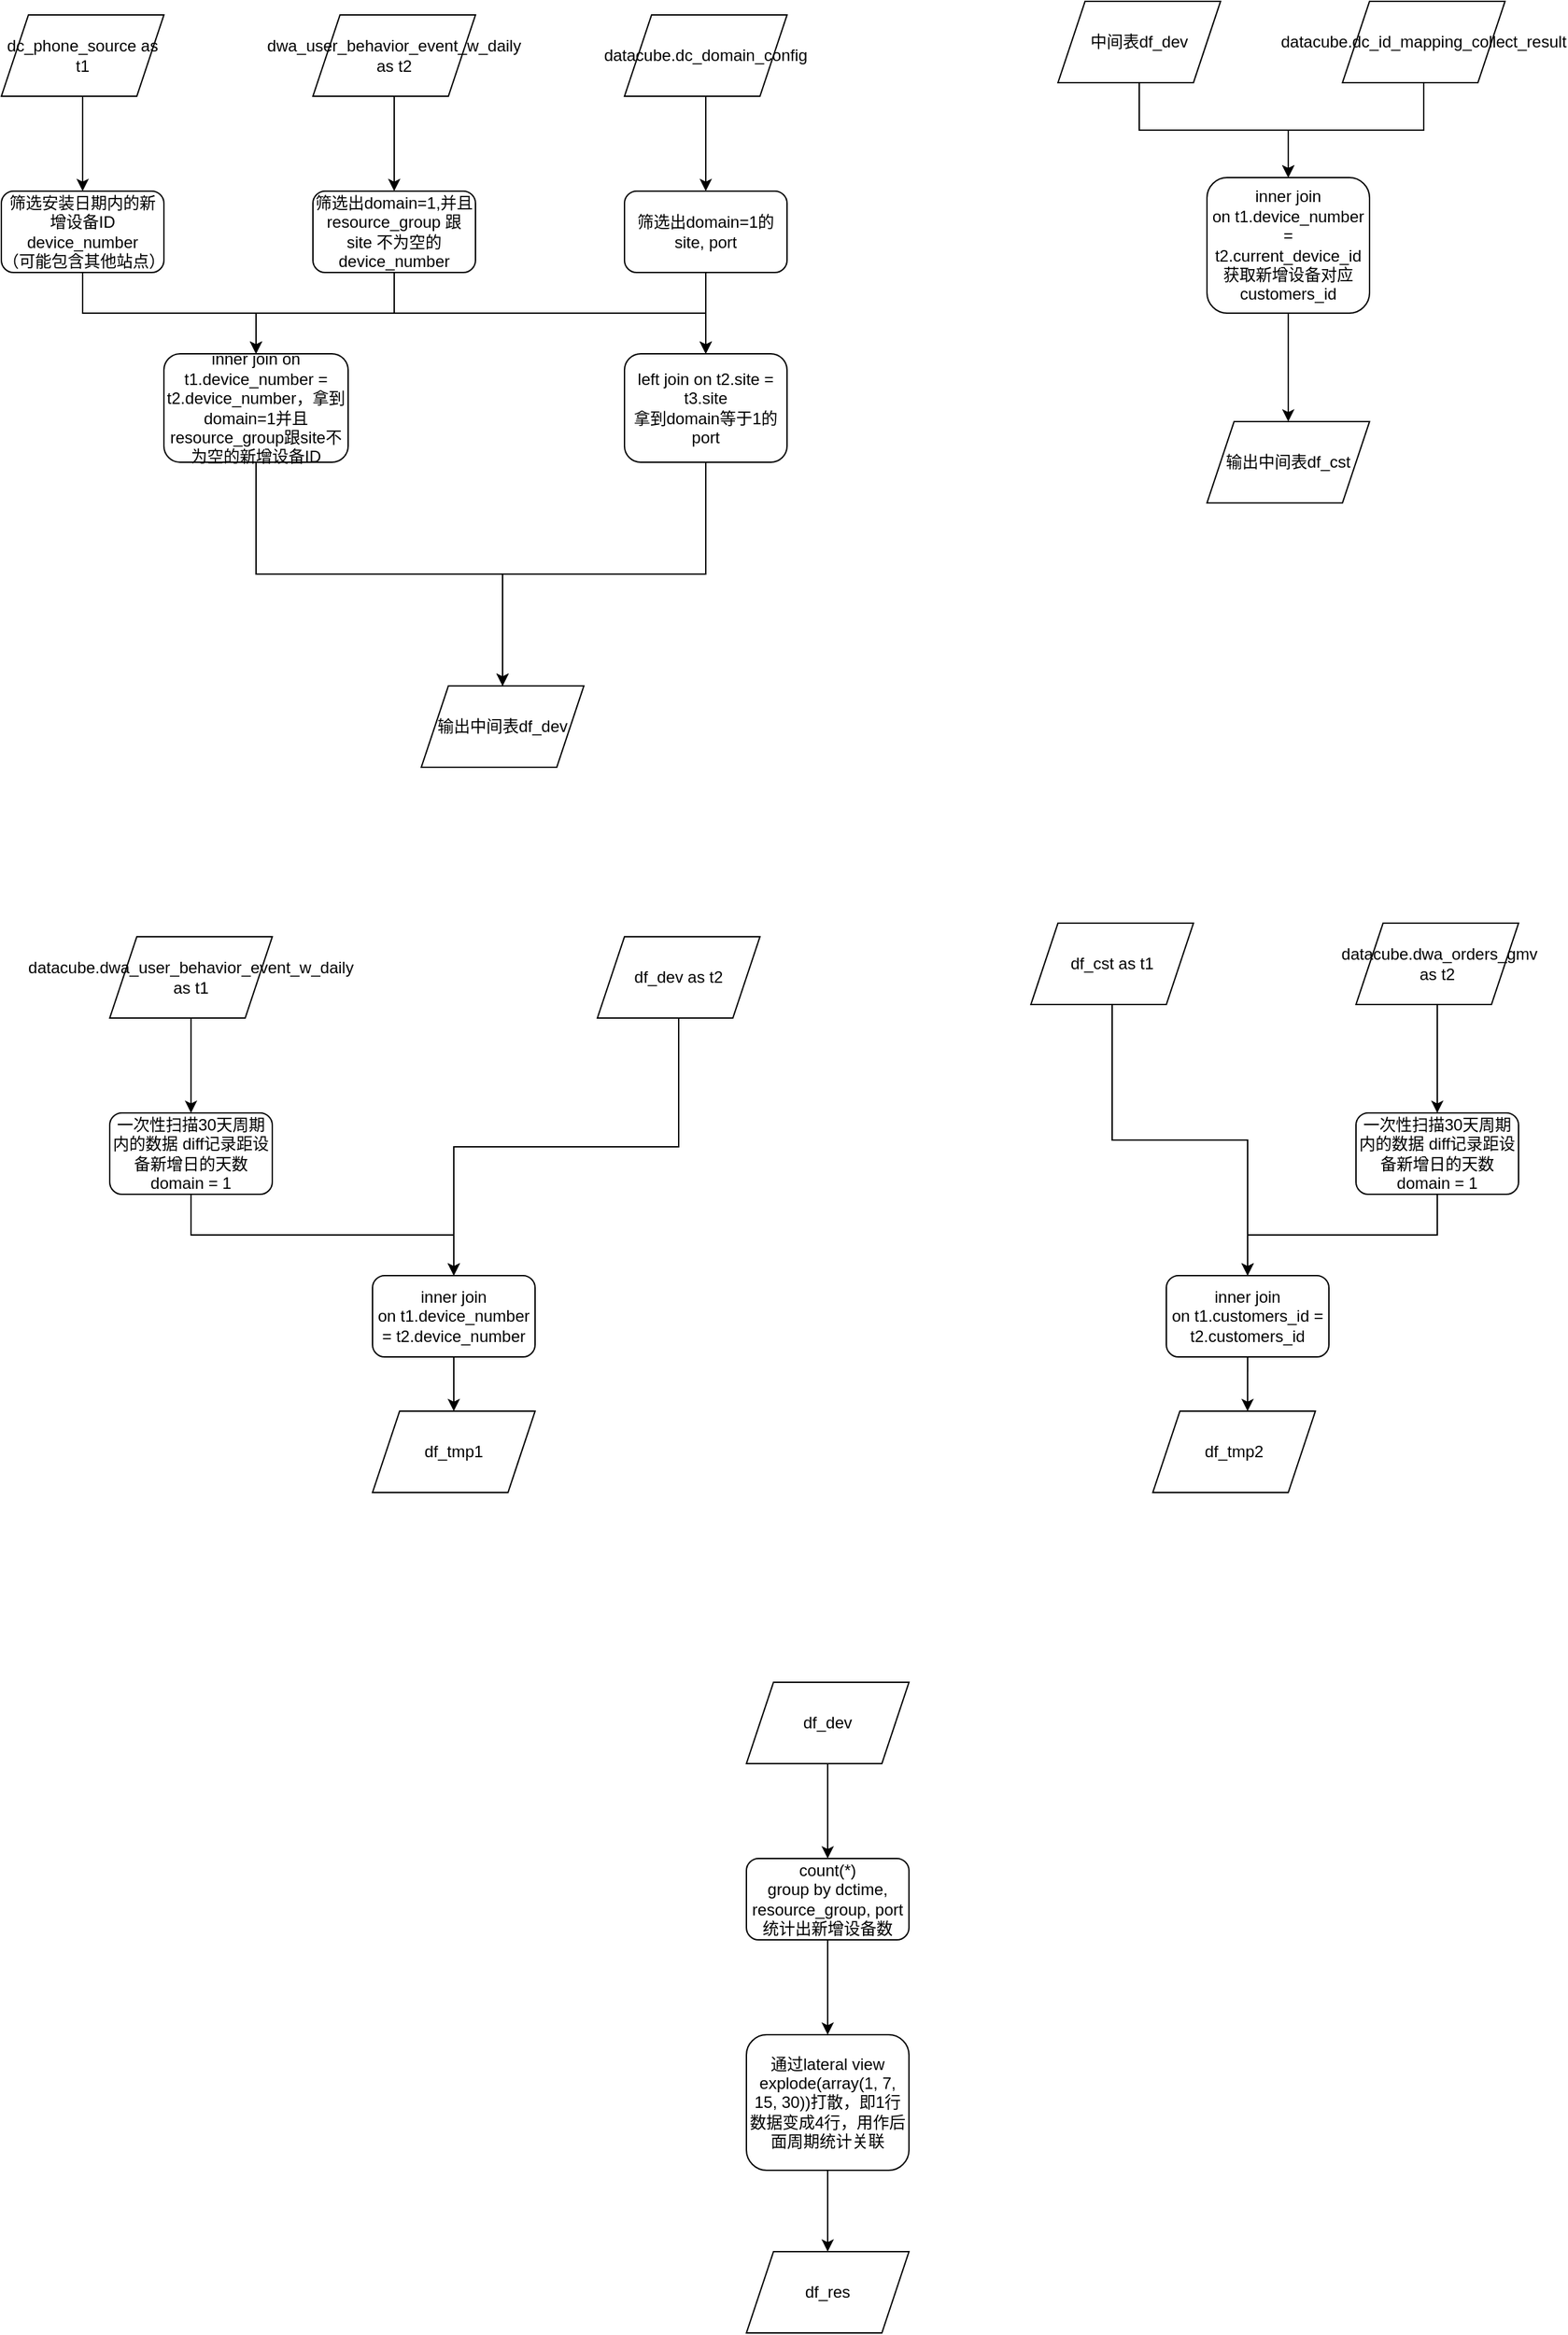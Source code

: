 <mxfile version="14.5.6" type="github">
  <diagram id="2B8hpTvZoMjoiIP_GzMp" name="Page-1">
    <mxGraphModel dx="1246" dy="677" grid="1" gridSize="10" guides="1" tooltips="1" connect="1" arrows="1" fold="1" page="1" pageScale="1" pageWidth="827" pageHeight="1169" math="0" shadow="0">
      <root>
        <mxCell id="0" />
        <mxCell id="1" parent="0" />
        <mxCell id="W3VARKjG0lSGxsQkhrUv-6" style="edgeStyle=orthogonalEdgeStyle;rounded=0;orthogonalLoop=1;jettySize=auto;html=1;exitX=0.5;exitY=1;exitDx=0;exitDy=0;" edge="1" parent="1" source="W3VARKjG0lSGxsQkhrUv-1" target="W3VARKjG0lSGxsQkhrUv-5">
          <mxGeometry relative="1" as="geometry" />
        </mxCell>
        <mxCell id="W3VARKjG0lSGxsQkhrUv-1" value="dc_phone_source as t1" style="shape=parallelogram;perimeter=parallelogramPerimeter;whiteSpace=wrap;html=1;fixedSize=1;" vertex="1" parent="1">
          <mxGeometry x="20" y="60" width="120" height="60" as="geometry" />
        </mxCell>
        <mxCell id="W3VARKjG0lSGxsQkhrUv-4" style="edgeStyle=orthogonalEdgeStyle;rounded=0;orthogonalLoop=1;jettySize=auto;html=1;exitX=0.5;exitY=1;exitDx=0;exitDy=0;entryX=0.5;entryY=0;entryDx=0;entryDy=0;" edge="1" parent="1" source="W3VARKjG0lSGxsQkhrUv-2" target="W3VARKjG0lSGxsQkhrUv-3">
          <mxGeometry relative="1" as="geometry" />
        </mxCell>
        <mxCell id="W3VARKjG0lSGxsQkhrUv-2" value="dwa_user_behavior_event_w_daily as t2" style="shape=parallelogram;perimeter=parallelogramPerimeter;whiteSpace=wrap;html=1;fixedSize=1;" vertex="1" parent="1">
          <mxGeometry x="250" y="60" width="120" height="60" as="geometry" />
        </mxCell>
        <mxCell id="W3VARKjG0lSGxsQkhrUv-9" style="edgeStyle=orthogonalEdgeStyle;rounded=0;orthogonalLoop=1;jettySize=auto;html=1;exitX=0.5;exitY=1;exitDx=0;exitDy=0;" edge="1" parent="1" source="W3VARKjG0lSGxsQkhrUv-3" target="W3VARKjG0lSGxsQkhrUv-7">
          <mxGeometry relative="1" as="geometry" />
        </mxCell>
        <mxCell id="W3VARKjG0lSGxsQkhrUv-3" value="筛选出domain=1,并且resource_group 跟 site 不为空的device_number" style="rounded=1;whiteSpace=wrap;html=1;" vertex="1" parent="1">
          <mxGeometry x="250" y="190" width="120" height="60" as="geometry" />
        </mxCell>
        <mxCell id="W3VARKjG0lSGxsQkhrUv-8" style="edgeStyle=orthogonalEdgeStyle;rounded=0;orthogonalLoop=1;jettySize=auto;html=1;exitX=0.5;exitY=1;exitDx=0;exitDy=0;entryX=0.5;entryY=0;entryDx=0;entryDy=0;" edge="1" parent="1" source="W3VARKjG0lSGxsQkhrUv-5" target="W3VARKjG0lSGxsQkhrUv-7">
          <mxGeometry relative="1" as="geometry" />
        </mxCell>
        <mxCell id="W3VARKjG0lSGxsQkhrUv-22" style="edgeStyle=orthogonalEdgeStyle;rounded=0;orthogonalLoop=1;jettySize=auto;html=1;exitX=0.5;exitY=1;exitDx=0;exitDy=0;" edge="1" parent="1" source="W3VARKjG0lSGxsQkhrUv-5" target="W3VARKjG0lSGxsQkhrUv-21">
          <mxGeometry relative="1" as="geometry" />
        </mxCell>
        <mxCell id="W3VARKjG0lSGxsQkhrUv-5" value="筛选安装日期内的新增设备ID device_number&lt;br&gt;（可能包含其他站点）" style="rounded=1;whiteSpace=wrap;html=1;" vertex="1" parent="1">
          <mxGeometry x="20" y="190" width="120" height="60" as="geometry" />
        </mxCell>
        <mxCell id="W3VARKjG0lSGxsQkhrUv-24" style="edgeStyle=orthogonalEdgeStyle;rounded=0;orthogonalLoop=1;jettySize=auto;html=1;exitX=0.5;exitY=1;exitDx=0;exitDy=0;" edge="1" parent="1" source="W3VARKjG0lSGxsQkhrUv-7" target="W3VARKjG0lSGxsQkhrUv-10">
          <mxGeometry relative="1" as="geometry" />
        </mxCell>
        <mxCell id="W3VARKjG0lSGxsQkhrUv-7" value="inner join on t1.device_number = t2.device_number，拿到domain=1并且resource_group跟site不为空的新增设备ID" style="rounded=1;whiteSpace=wrap;html=1;" vertex="1" parent="1">
          <mxGeometry x="140" y="310" width="136" height="80" as="geometry" />
        </mxCell>
        <mxCell id="W3VARKjG0lSGxsQkhrUv-10" value="输出中间表df_dev" style="shape=parallelogram;perimeter=parallelogramPerimeter;whiteSpace=wrap;html=1;fixedSize=1;" vertex="1" parent="1">
          <mxGeometry x="330" y="555" width="120" height="60" as="geometry" />
        </mxCell>
        <mxCell id="W3VARKjG0lSGxsQkhrUv-15" style="edgeStyle=orthogonalEdgeStyle;rounded=0;orthogonalLoop=1;jettySize=auto;html=1;exitX=0.5;exitY=1;exitDx=0;exitDy=0;" edge="1" parent="1" source="W3VARKjG0lSGxsQkhrUv-12" target="W3VARKjG0lSGxsQkhrUv-14">
          <mxGeometry relative="1" as="geometry" />
        </mxCell>
        <mxCell id="W3VARKjG0lSGxsQkhrUv-12" value="&lt;span&gt;中间表df_dev&lt;/span&gt;" style="shape=parallelogram;perimeter=parallelogramPerimeter;whiteSpace=wrap;html=1;fixedSize=1;" vertex="1" parent="1">
          <mxGeometry x="800" y="50" width="120" height="60" as="geometry" />
        </mxCell>
        <mxCell id="W3VARKjG0lSGxsQkhrUv-16" style="edgeStyle=orthogonalEdgeStyle;rounded=0;orthogonalLoop=1;jettySize=auto;html=1;exitX=0.5;exitY=1;exitDx=0;exitDy=0;" edge="1" parent="1" source="W3VARKjG0lSGxsQkhrUv-13" target="W3VARKjG0lSGxsQkhrUv-14">
          <mxGeometry relative="1" as="geometry" />
        </mxCell>
        <mxCell id="W3VARKjG0lSGxsQkhrUv-13" value="datacube.dc_id_mapping_collect_result" style="shape=parallelogram;perimeter=parallelogramPerimeter;whiteSpace=wrap;html=1;fixedSize=1;" vertex="1" parent="1">
          <mxGeometry x="1010" y="50" width="120" height="60" as="geometry" />
        </mxCell>
        <mxCell id="W3VARKjG0lSGxsQkhrUv-28" style="edgeStyle=orthogonalEdgeStyle;rounded=0;orthogonalLoop=1;jettySize=auto;html=1;exitX=0.5;exitY=1;exitDx=0;exitDy=0;entryX=0.5;entryY=0;entryDx=0;entryDy=0;" edge="1" parent="1" source="W3VARKjG0lSGxsQkhrUv-14" target="W3VARKjG0lSGxsQkhrUv-27">
          <mxGeometry relative="1" as="geometry" />
        </mxCell>
        <mxCell id="W3VARKjG0lSGxsQkhrUv-14" value="inner join on&amp;nbsp;t1.device_number = t2.current_device_id&lt;br&gt;获取新增设备对应customers_id" style="rounded=1;whiteSpace=wrap;html=1;" vertex="1" parent="1">
          <mxGeometry x="910" y="180" width="120" height="100" as="geometry" />
        </mxCell>
        <mxCell id="W3VARKjG0lSGxsQkhrUv-20" style="edgeStyle=orthogonalEdgeStyle;rounded=0;orthogonalLoop=1;jettySize=auto;html=1;exitX=0.5;exitY=1;exitDx=0;exitDy=0;" edge="1" parent="1" source="W3VARKjG0lSGxsQkhrUv-18" target="W3VARKjG0lSGxsQkhrUv-19">
          <mxGeometry relative="1" as="geometry" />
        </mxCell>
        <mxCell id="W3VARKjG0lSGxsQkhrUv-18" value="datacube.dc_domain_config" style="shape=parallelogram;perimeter=parallelogramPerimeter;whiteSpace=wrap;html=1;fixedSize=1;" vertex="1" parent="1">
          <mxGeometry x="480" y="60" width="120" height="60" as="geometry" />
        </mxCell>
        <mxCell id="W3VARKjG0lSGxsQkhrUv-23" style="edgeStyle=orthogonalEdgeStyle;rounded=0;orthogonalLoop=1;jettySize=auto;html=1;exitX=0.5;exitY=1;exitDx=0;exitDy=0;" edge="1" parent="1" source="W3VARKjG0lSGxsQkhrUv-19" target="W3VARKjG0lSGxsQkhrUv-21">
          <mxGeometry relative="1" as="geometry" />
        </mxCell>
        <mxCell id="W3VARKjG0lSGxsQkhrUv-19" value="筛选出domain=1的 site, port" style="rounded=1;whiteSpace=wrap;html=1;" vertex="1" parent="1">
          <mxGeometry x="480" y="190" width="120" height="60" as="geometry" />
        </mxCell>
        <mxCell id="W3VARKjG0lSGxsQkhrUv-25" style="edgeStyle=orthogonalEdgeStyle;rounded=0;orthogonalLoop=1;jettySize=auto;html=1;exitX=0.5;exitY=1;exitDx=0;exitDy=0;" edge="1" parent="1" source="W3VARKjG0lSGxsQkhrUv-21" target="W3VARKjG0lSGxsQkhrUv-10">
          <mxGeometry relative="1" as="geometry" />
        </mxCell>
        <mxCell id="W3VARKjG0lSGxsQkhrUv-21" value="left join on&amp;nbsp;t2.site = t3.site&lt;br&gt;拿到domain等于1的port" style="rounded=1;whiteSpace=wrap;html=1;" vertex="1" parent="1">
          <mxGeometry x="480" y="310" width="120" height="80" as="geometry" />
        </mxCell>
        <mxCell id="W3VARKjG0lSGxsQkhrUv-27" value="输出中间表df_cst" style="shape=parallelogram;perimeter=parallelogramPerimeter;whiteSpace=wrap;html=1;fixedSize=1;" vertex="1" parent="1">
          <mxGeometry x="910" y="360" width="120" height="60" as="geometry" />
        </mxCell>
        <mxCell id="W3VARKjG0lSGxsQkhrUv-37" style="edgeStyle=orthogonalEdgeStyle;rounded=0;orthogonalLoop=1;jettySize=auto;html=1;exitX=0.5;exitY=1;exitDx=0;exitDy=0;" edge="1" parent="1" source="W3VARKjG0lSGxsQkhrUv-30" target="W3VARKjG0lSGxsQkhrUv-35">
          <mxGeometry relative="1" as="geometry" />
        </mxCell>
        <mxCell id="W3VARKjG0lSGxsQkhrUv-30" value="df_dev as t2" style="shape=parallelogram;perimeter=parallelogramPerimeter;whiteSpace=wrap;html=1;fixedSize=1;" vertex="1" parent="1">
          <mxGeometry x="460" y="740" width="120" height="60" as="geometry" />
        </mxCell>
        <mxCell id="W3VARKjG0lSGxsQkhrUv-33" style="edgeStyle=orthogonalEdgeStyle;rounded=0;orthogonalLoop=1;jettySize=auto;html=1;exitX=0.5;exitY=1;exitDx=0;exitDy=0;" edge="1" parent="1" source="W3VARKjG0lSGxsQkhrUv-31" target="W3VARKjG0lSGxsQkhrUv-32">
          <mxGeometry relative="1" as="geometry" />
        </mxCell>
        <mxCell id="W3VARKjG0lSGxsQkhrUv-31" value="datacube.dwa_user_behavior_event_w_daily as t1" style="shape=parallelogram;perimeter=parallelogramPerimeter;whiteSpace=wrap;html=1;fixedSize=1;" vertex="1" parent="1">
          <mxGeometry x="100" y="740" width="120" height="60" as="geometry" />
        </mxCell>
        <mxCell id="W3VARKjG0lSGxsQkhrUv-36" style="edgeStyle=orthogonalEdgeStyle;rounded=0;orthogonalLoop=1;jettySize=auto;html=1;exitX=0.5;exitY=1;exitDx=0;exitDy=0;entryX=0.5;entryY=0;entryDx=0;entryDy=0;" edge="1" parent="1" source="W3VARKjG0lSGxsQkhrUv-32" target="W3VARKjG0lSGxsQkhrUv-35">
          <mxGeometry relative="1" as="geometry" />
        </mxCell>
        <mxCell id="W3VARKjG0lSGxsQkhrUv-32" value="一次性扫描30天周期内的数据 diff记录距设备新增日的天数&lt;br&gt;domain = 1" style="rounded=1;whiteSpace=wrap;html=1;" vertex="1" parent="1">
          <mxGeometry x="100" y="870" width="120" height="60" as="geometry" />
        </mxCell>
        <mxCell id="W3VARKjG0lSGxsQkhrUv-39" style="edgeStyle=orthogonalEdgeStyle;rounded=0;orthogonalLoop=1;jettySize=auto;html=1;exitX=0.5;exitY=1;exitDx=0;exitDy=0;entryX=0.5;entryY=0;entryDx=0;entryDy=0;" edge="1" parent="1" source="W3VARKjG0lSGxsQkhrUv-35" target="W3VARKjG0lSGxsQkhrUv-38">
          <mxGeometry relative="1" as="geometry" />
        </mxCell>
        <mxCell id="W3VARKjG0lSGxsQkhrUv-35" value="inner join&lt;br&gt;on t1.device_number = t2.device_number" style="rounded=1;whiteSpace=wrap;html=1;" vertex="1" parent="1">
          <mxGeometry x="294" y="990" width="120" height="60" as="geometry" />
        </mxCell>
        <mxCell id="W3VARKjG0lSGxsQkhrUv-38" value="df_tmp1" style="shape=parallelogram;perimeter=parallelogramPerimeter;whiteSpace=wrap;html=1;fixedSize=1;" vertex="1" parent="1">
          <mxGeometry x="294" y="1090" width="120" height="60" as="geometry" />
        </mxCell>
        <mxCell id="W3VARKjG0lSGxsQkhrUv-47" style="edgeStyle=orthogonalEdgeStyle;rounded=0;orthogonalLoop=1;jettySize=auto;html=1;exitX=0.5;exitY=1;exitDx=0;exitDy=0;" edge="1" parent="1" source="W3VARKjG0lSGxsQkhrUv-40" target="W3VARKjG0lSGxsQkhrUv-46">
          <mxGeometry relative="1" as="geometry" />
        </mxCell>
        <mxCell id="W3VARKjG0lSGxsQkhrUv-40" value="df_cst as t1" style="shape=parallelogram;perimeter=parallelogramPerimeter;whiteSpace=wrap;html=1;fixedSize=1;" vertex="1" parent="1">
          <mxGeometry x="780" y="730" width="120" height="60" as="geometry" />
        </mxCell>
        <mxCell id="W3VARKjG0lSGxsQkhrUv-44" style="edgeStyle=orthogonalEdgeStyle;rounded=0;orthogonalLoop=1;jettySize=auto;html=1;exitX=0.5;exitY=1;exitDx=0;exitDy=0;" edge="1" parent="1" source="W3VARKjG0lSGxsQkhrUv-41" target="W3VARKjG0lSGxsQkhrUv-43">
          <mxGeometry relative="1" as="geometry" />
        </mxCell>
        <mxCell id="W3VARKjG0lSGxsQkhrUv-41" value="&amp;nbsp;datacube.dwa_orders_gmv as t2" style="shape=parallelogram;perimeter=parallelogramPerimeter;whiteSpace=wrap;html=1;fixedSize=1;" vertex="1" parent="1">
          <mxGeometry x="1020" y="730" width="120" height="60" as="geometry" />
        </mxCell>
        <mxCell id="W3VARKjG0lSGxsQkhrUv-42" value="df_tmp2" style="shape=parallelogram;perimeter=parallelogramPerimeter;whiteSpace=wrap;html=1;fixedSize=1;" vertex="1" parent="1">
          <mxGeometry x="870" y="1090" width="120" height="60" as="geometry" />
        </mxCell>
        <mxCell id="W3VARKjG0lSGxsQkhrUv-48" style="edgeStyle=orthogonalEdgeStyle;rounded=0;orthogonalLoop=1;jettySize=auto;html=1;exitX=0.5;exitY=1;exitDx=0;exitDy=0;" edge="1" parent="1" source="W3VARKjG0lSGxsQkhrUv-43" target="W3VARKjG0lSGxsQkhrUv-46">
          <mxGeometry relative="1" as="geometry" />
        </mxCell>
        <mxCell id="W3VARKjG0lSGxsQkhrUv-43" value="一次性扫描30天周期内的数据 diff记录距设备新增日的天数&lt;br&gt;domain = 1" style="rounded=1;whiteSpace=wrap;html=1;" vertex="1" parent="1">
          <mxGeometry x="1020" y="870" width="120" height="60" as="geometry" />
        </mxCell>
        <mxCell id="W3VARKjG0lSGxsQkhrUv-49" style="edgeStyle=orthogonalEdgeStyle;rounded=0;orthogonalLoop=1;jettySize=auto;html=1;exitX=0.5;exitY=1;exitDx=0;exitDy=0;entryX=0.583;entryY=0;entryDx=0;entryDy=0;entryPerimeter=0;" edge="1" parent="1" source="W3VARKjG0lSGxsQkhrUv-46" target="W3VARKjG0lSGxsQkhrUv-42">
          <mxGeometry relative="1" as="geometry" />
        </mxCell>
        <mxCell id="W3VARKjG0lSGxsQkhrUv-46" value="inner join&lt;br&gt;on t1.customers_id = t2.customers_id" style="rounded=1;whiteSpace=wrap;html=1;" vertex="1" parent="1">
          <mxGeometry x="880" y="990" width="120" height="60" as="geometry" />
        </mxCell>
        <mxCell id="W3VARKjG0lSGxsQkhrUv-52" style="edgeStyle=orthogonalEdgeStyle;rounded=0;orthogonalLoop=1;jettySize=auto;html=1;exitX=0.5;exitY=1;exitDx=0;exitDy=0;" edge="1" parent="1" source="W3VARKjG0lSGxsQkhrUv-50" target="W3VARKjG0lSGxsQkhrUv-51">
          <mxGeometry relative="1" as="geometry" />
        </mxCell>
        <mxCell id="W3VARKjG0lSGxsQkhrUv-50" value="df_dev" style="shape=parallelogram;perimeter=parallelogramPerimeter;whiteSpace=wrap;html=1;fixedSize=1;" vertex="1" parent="1">
          <mxGeometry x="570" y="1290" width="120" height="60" as="geometry" />
        </mxCell>
        <mxCell id="W3VARKjG0lSGxsQkhrUv-54" style="edgeStyle=orthogonalEdgeStyle;rounded=0;orthogonalLoop=1;jettySize=auto;html=1;exitX=0.5;exitY=1;exitDx=0;exitDy=0;entryX=0.5;entryY=0;entryDx=0;entryDy=0;" edge="1" parent="1" source="W3VARKjG0lSGxsQkhrUv-51" target="W3VARKjG0lSGxsQkhrUv-53">
          <mxGeometry relative="1" as="geometry" />
        </mxCell>
        <mxCell id="W3VARKjG0lSGxsQkhrUv-51" value="count(*)&lt;br&gt;group by&amp;nbsp;dctime, resource_group, port&lt;br&gt;统计出新增设备数" style="rounded=1;whiteSpace=wrap;html=1;" vertex="1" parent="1">
          <mxGeometry x="570" y="1420" width="120" height="60" as="geometry" />
        </mxCell>
        <mxCell id="W3VARKjG0lSGxsQkhrUv-56" style="edgeStyle=orthogonalEdgeStyle;rounded=0;orthogonalLoop=1;jettySize=auto;html=1;exitX=0.5;exitY=1;exitDx=0;exitDy=0;" edge="1" parent="1" source="W3VARKjG0lSGxsQkhrUv-53" target="W3VARKjG0lSGxsQkhrUv-55">
          <mxGeometry relative="1" as="geometry" />
        </mxCell>
        <mxCell id="W3VARKjG0lSGxsQkhrUv-53" value="通过lateral view explode(array(1, 7, 15, 30))打散，即1行数据变成4行，用作后面周期统计关联" style="rounded=1;whiteSpace=wrap;html=1;" vertex="1" parent="1">
          <mxGeometry x="570" y="1550" width="120" height="100" as="geometry" />
        </mxCell>
        <mxCell id="W3VARKjG0lSGxsQkhrUv-55" value="df_res" style="shape=parallelogram;perimeter=parallelogramPerimeter;whiteSpace=wrap;html=1;fixedSize=1;" vertex="1" parent="1">
          <mxGeometry x="570" y="1710" width="120" height="60" as="geometry" />
        </mxCell>
      </root>
    </mxGraphModel>
  </diagram>
</mxfile>
